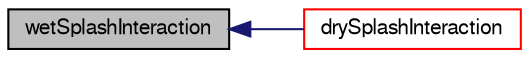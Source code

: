 digraph "wetSplashInteraction"
{
  bgcolor="transparent";
  edge [fontname="FreeSans",fontsize="10",labelfontname="FreeSans",labelfontsize="10"];
  node [fontname="FreeSans",fontsize="10",shape=record];
  rankdir="LR";
  Node916 [label="wetSplashInteraction",height=0.2,width=0.4,color="black", fillcolor="grey75", style="filled", fontcolor="black"];
  Node916 -> Node917 [dir="back",color="midnightblue",fontsize="10",style="solid",fontname="FreeSans"];
  Node917 [label="drySplashInteraction",height=0.2,width=0.4,color="red",URL="$a24374.html#ad2f91fc11f5d03f2d85655bc69bdb8b8",tooltip="Parcel interaction with dry surface. "];
}
